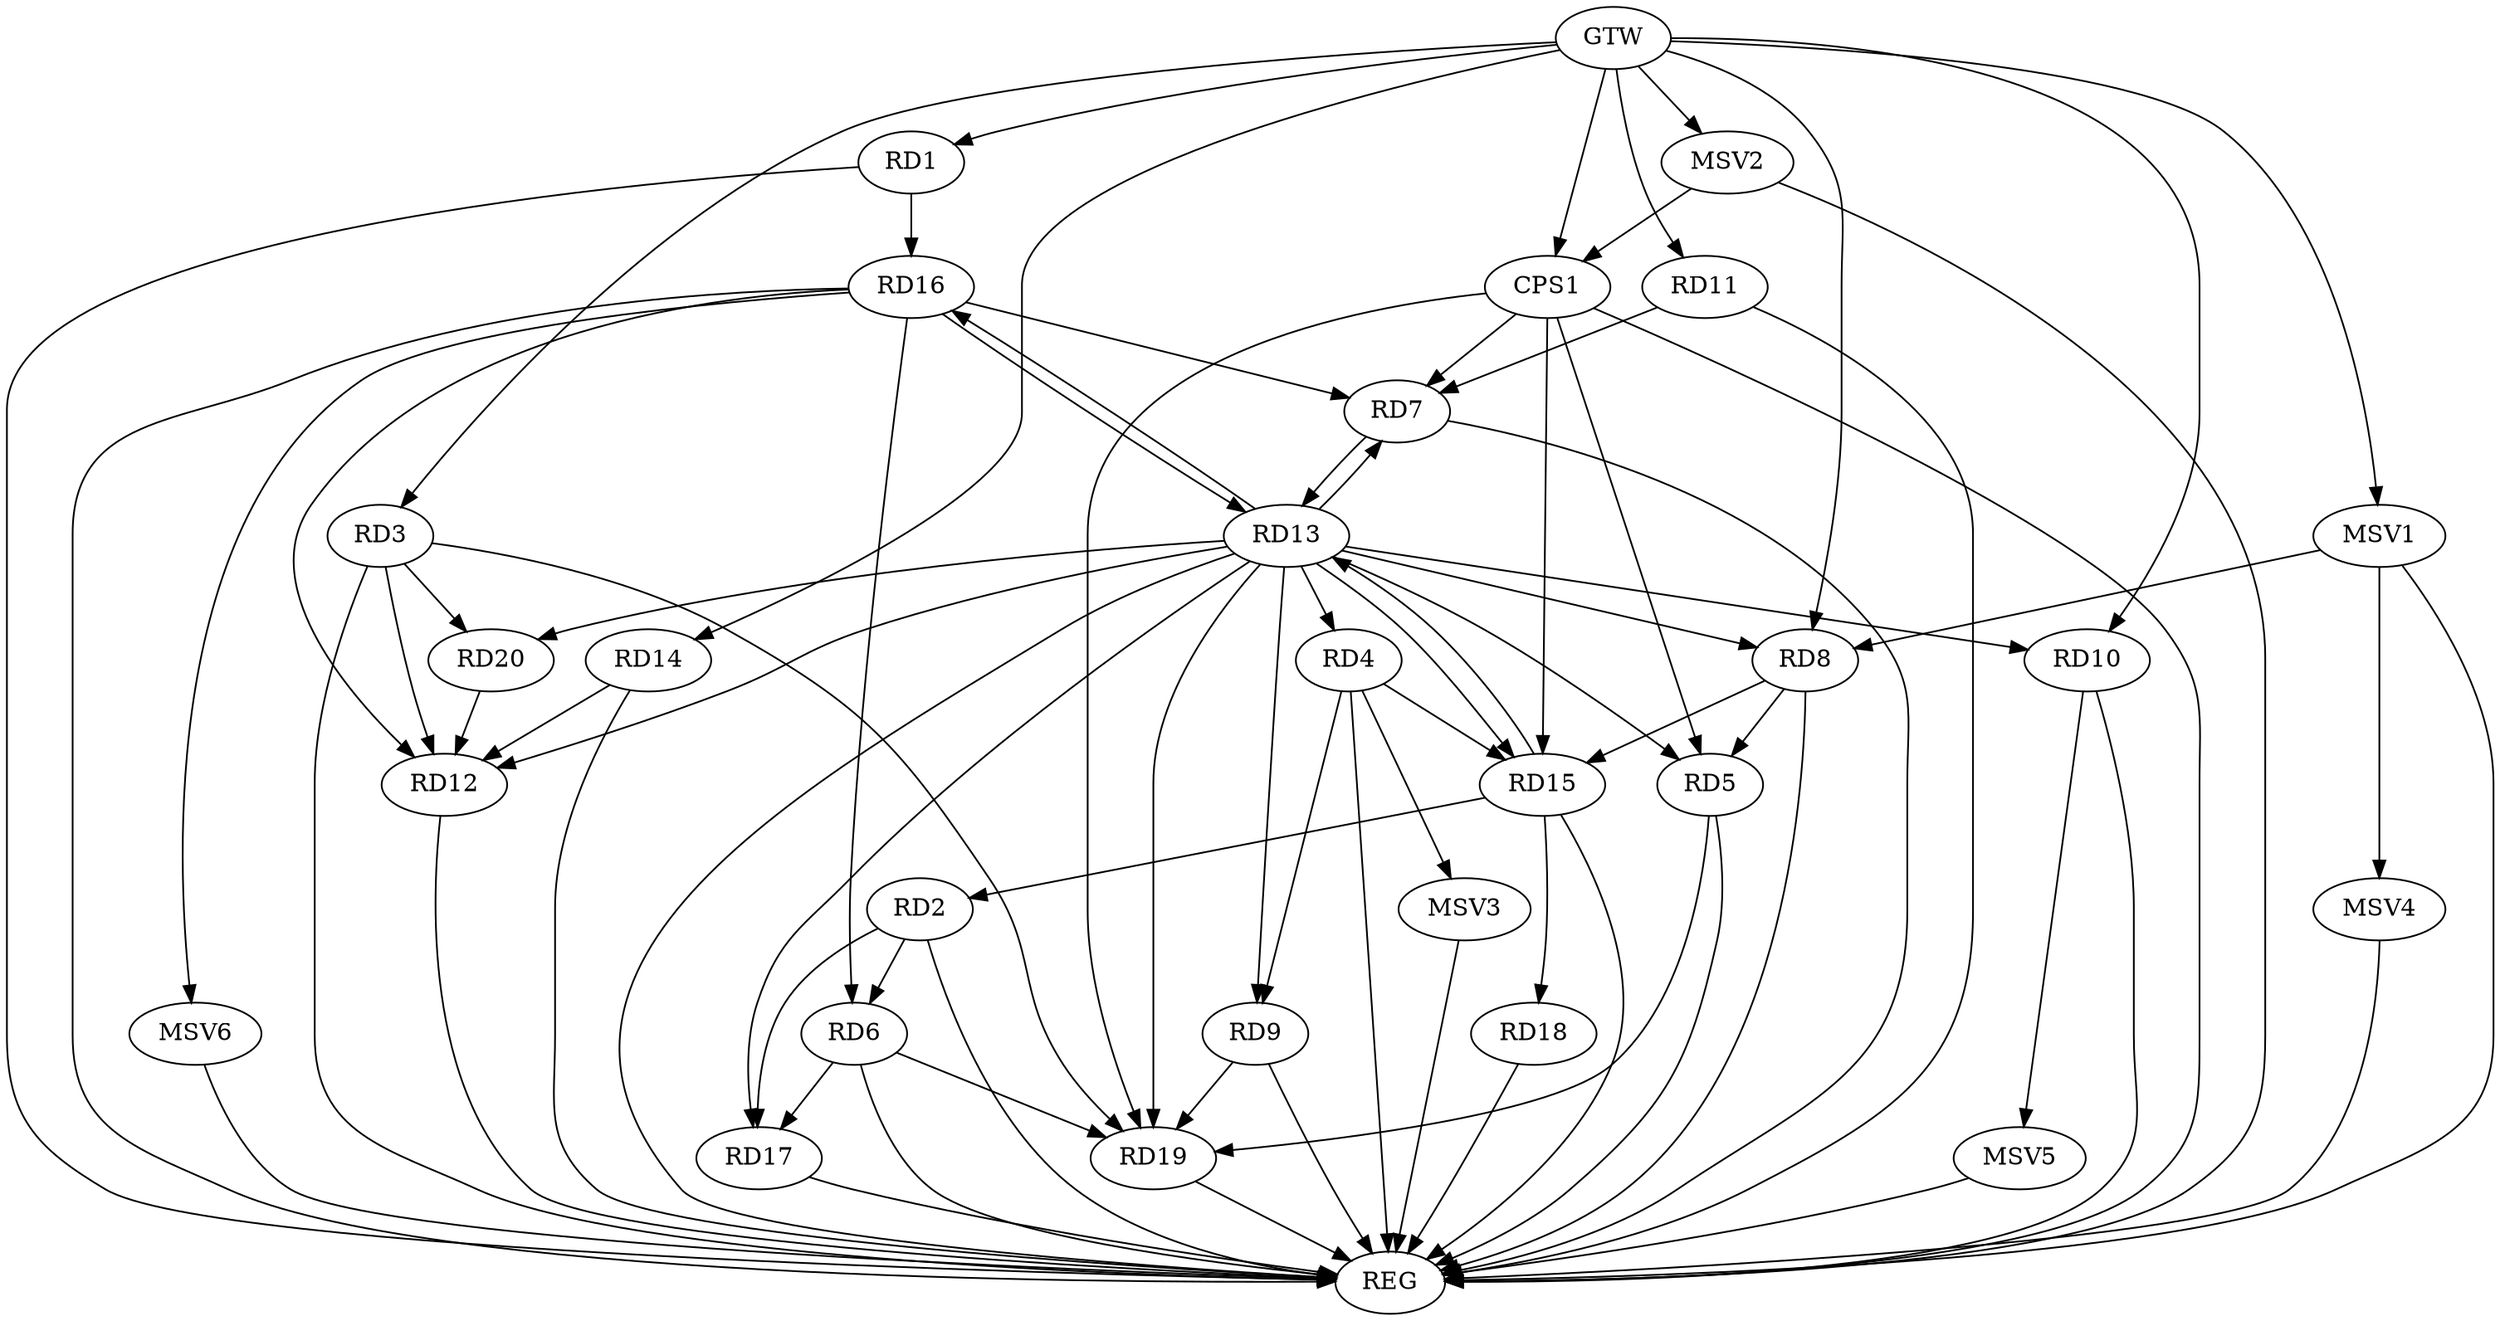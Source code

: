 strict digraph G {
  RD1 [ label="RD1" ];
  RD2 [ label="RD2" ];
  RD3 [ label="RD3" ];
  RD4 [ label="RD4" ];
  RD5 [ label="RD5" ];
  RD6 [ label="RD6" ];
  RD7 [ label="RD7" ];
  RD8 [ label="RD8" ];
  RD9 [ label="RD9" ];
  RD10 [ label="RD10" ];
  RD11 [ label="RD11" ];
  RD12 [ label="RD12" ];
  RD13 [ label="RD13" ];
  RD14 [ label="RD14" ];
  RD15 [ label="RD15" ];
  RD16 [ label="RD16" ];
  RD17 [ label="RD17" ];
  RD18 [ label="RD18" ];
  RD19 [ label="RD19" ];
  RD20 [ label="RD20" ];
  CPS1 [ label="CPS1" ];
  GTW [ label="GTW" ];
  REG [ label="REG" ];
  MSV1 [ label="MSV1" ];
  MSV2 [ label="MSV2" ];
  MSV3 [ label="MSV3" ];
  MSV4 [ label="MSV4" ];
  MSV5 [ label="MSV5" ];
  MSV6 [ label="MSV6" ];
  RD1 -> RD16;
  RD2 -> RD6;
  RD15 -> RD2;
  RD2 -> RD17;
  RD3 -> RD12;
  RD3 -> RD19;
  RD3 -> RD20;
  RD4 -> RD9;
  RD4 -> RD15;
  RD8 -> RD5;
  RD5 -> RD19;
  RD16 -> RD6;
  RD6 -> RD17;
  RD6 -> RD19;
  RD11 -> RD7;
  RD7 -> RD13;
  RD13 -> RD7;
  RD16 -> RD7;
  RD8 -> RD15;
  RD9 -> RD19;
  RD13 -> RD12;
  RD14 -> RD12;
  RD16 -> RD12;
  RD20 -> RD12;
  RD15 -> RD13;
  RD13 -> RD16;
  RD16 -> RD13;
  RD13 -> RD17;
  RD15 -> RD18;
  CPS1 -> RD19;
  CPS1 -> RD7;
  CPS1 -> RD15;
  CPS1 -> RD5;
  GTW -> RD1;
  GTW -> RD3;
  GTW -> RD8;
  GTW -> RD10;
  GTW -> RD11;
  GTW -> RD14;
  GTW -> CPS1;
  RD1 -> REG;
  RD2 -> REG;
  RD3 -> REG;
  RD4 -> REG;
  RD5 -> REG;
  RD6 -> REG;
  RD7 -> REG;
  RD8 -> REG;
  RD9 -> REG;
  RD10 -> REG;
  RD11 -> REG;
  RD12 -> REG;
  RD13 -> REG;
  RD14 -> REG;
  RD15 -> REG;
  RD16 -> REG;
  RD17 -> REG;
  RD18 -> REG;
  RD19 -> REG;
  CPS1 -> REG;
  RD13 -> RD8;
  RD13 -> RD19;
  RD13 -> RD4;
  RD13 -> RD5;
  RD13 -> RD9;
  RD13 -> RD10;
  RD13 -> RD20;
  RD13 -> RD15;
  MSV1 -> RD8;
  GTW -> MSV1;
  MSV1 -> REG;
  MSV2 -> CPS1;
  GTW -> MSV2;
  MSV2 -> REG;
  RD4 -> MSV3;
  MSV3 -> REG;
  MSV1 -> MSV4;
  MSV4 -> REG;
  RD10 -> MSV5;
  MSV5 -> REG;
  RD16 -> MSV6;
  MSV6 -> REG;
}
